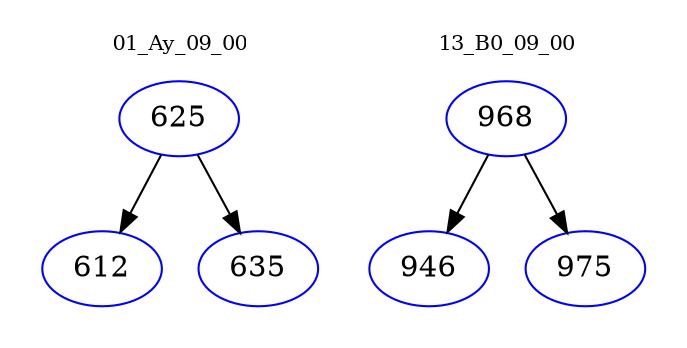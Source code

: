 digraph{
subgraph cluster_0 {
color = white
label = "01_Ay_09_00";
fontsize=10;
T0_625 [label="625", color="blue"]
T0_625 -> T0_612 [color="black"]
T0_612 [label="612", color="blue"]
T0_625 -> T0_635 [color="black"]
T0_635 [label="635", color="blue"]
}
subgraph cluster_1 {
color = white
label = "13_B0_09_00";
fontsize=10;
T1_968 [label="968", color="blue"]
T1_968 -> T1_946 [color="black"]
T1_946 [label="946", color="blue"]
T1_968 -> T1_975 [color="black"]
T1_975 [label="975", color="blue"]
}
}
